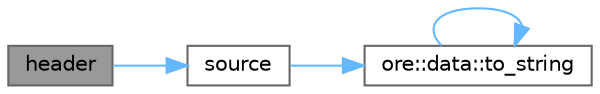 digraph "header"
{
 // INTERACTIVE_SVG=YES
 // LATEX_PDF_SIZE
  bgcolor="transparent";
  edge [fontname=Helvetica,fontsize=10,labelfontname=Helvetica,labelfontsize=10];
  node [fontname=Helvetica,fontsize=10,shape=box,height=0.2,width=0.4];
  rankdir="LR";
  Node1 [label="header",height=0.2,width=0.4,color="gray40", fillcolor="grey60", style="filled", fontcolor="black",tooltip="macro utility function - do not use directly, not thread safe"];
  Node1 -> Node2 [color="steelblue1",style="solid"];
  Node2 [label="source",height=0.2,width=0.4,color="grey40", fillcolor="white", style="filled",URL="$classore_1_1data_1_1_log.html#ab37dd987a5e685c8431566341b886117",tooltip=" "];
  Node2 -> Node3 [color="steelblue1",style="solid"];
  Node3 [label="ore::data::to_string",height=0.2,width=0.4,color="grey40", fillcolor="white", style="filled",URL="$namespaceore_1_1data.html#a86651dfeb5c18ee891f7a4734d8cf455",tooltip=" "];
  Node3 -> Node3 [color="steelblue1",style="solid"];
}
